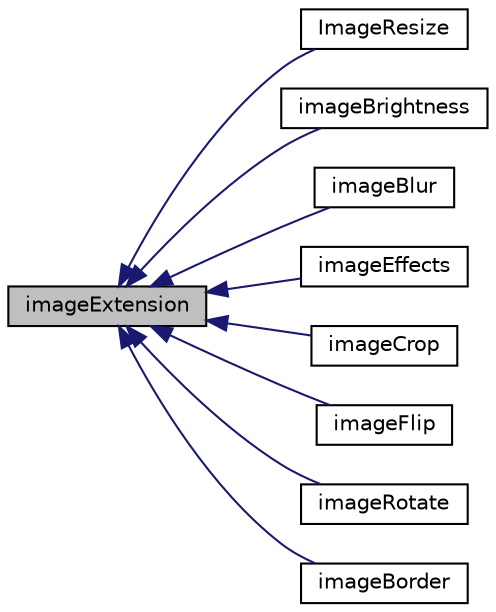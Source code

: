 digraph "imageExtension"
{
  edge [fontname="Helvetica",fontsize="10",labelfontname="Helvetica",labelfontsize="10"];
  node [fontname="Helvetica",fontsize="10",shape=record];
  rankdir="LR";
  Node21 [label="imageExtension",height=0.2,width=0.4,color="black", fillcolor="grey75", style="filled", fontcolor="black"];
  Node21 -> Node22 [dir="back",color="midnightblue",fontsize="10",style="solid",fontname="Helvetica"];
  Node22 [label="ImageResize",height=0.2,width=0.4,color="black", fillcolor="white", style="filled",URL="$class_zest_1_1_image_1_1_image.html#ad35abb3d08e6a33f1634bed36d90b3b6"];
  Node21 -> Node23 [dir="back",color="midnightblue",fontsize="10",style="solid",fontname="Helvetica"];
  Node23 [label="imageBrightness",height=0.2,width=0.4,color="black", fillcolor="white", style="filled",URL="$class_zest_1_1_image_1_1_image.html#a57af33285ab49538a532b0891bc28794"];
  Node21 -> Node24 [dir="back",color="midnightblue",fontsize="10",style="solid",fontname="Helvetica"];
  Node24 [label="imageBlur",height=0.2,width=0.4,color="black", fillcolor="white", style="filled",URL="$class_zest_1_1_image_1_1_image.html#a396a84193e0d452555d48e21fa950faa"];
  Node21 -> Node25 [dir="back",color="midnightblue",fontsize="10",style="solid",fontname="Helvetica"];
  Node25 [label="imageEffects",height=0.2,width=0.4,color="black", fillcolor="white", style="filled",URL="$class_zest_1_1_image_1_1_image.html#a3069cd92bc1230a0ecd5ac0a6dd24853"];
  Node21 -> Node26 [dir="back",color="midnightblue",fontsize="10",style="solid",fontname="Helvetica"];
  Node26 [label="imageCrop",height=0.2,width=0.4,color="black", fillcolor="white", style="filled",URL="$class_zest_1_1_image_1_1_image.html#ac5079c30e25e4793c492478b097212fb"];
  Node21 -> Node27 [dir="back",color="midnightblue",fontsize="10",style="solid",fontname="Helvetica"];
  Node27 [label="imageFlip",height=0.2,width=0.4,color="black", fillcolor="white", style="filled",URL="$class_zest_1_1_image_1_1_image.html#a8deb9e4b3f1858d4515dad7b6de856d2"];
  Node21 -> Node28 [dir="back",color="midnightblue",fontsize="10",style="solid",fontname="Helvetica"];
  Node28 [label="imageRotate",height=0.2,width=0.4,color="black", fillcolor="white", style="filled",URL="$class_zest_1_1_image_1_1_image.html#a762c46642966686a6d012387b142b117"];
  Node21 -> Node29 [dir="back",color="midnightblue",fontsize="10",style="solid",fontname="Helvetica"];
  Node29 [label="imageBorder",height=0.2,width=0.4,color="black", fillcolor="white", style="filled",URL="$class_zest_1_1_image_1_1_image.html#a2bf10c2919bcc6feffc6acc80d5b1fb6"];
}
